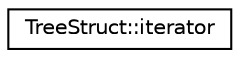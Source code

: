 digraph "Graphical Class Hierarchy"
{
 // LATEX_PDF_SIZE
  edge [fontname="Helvetica",fontsize="10",labelfontname="Helvetica",labelfontsize="10"];
  node [fontname="Helvetica",fontsize="10",shape=record];
  rankdir="LR";
  Node0 [label="TreeStruct::iterator",height=0.2,width=0.4,color="black", fillcolor="white", style="filled",URL="$class_tree_struct_1_1iterator.html",tooltip="A iterator class fore TreeStruct that allows for movement through the tree without changing anything ..."];
}
